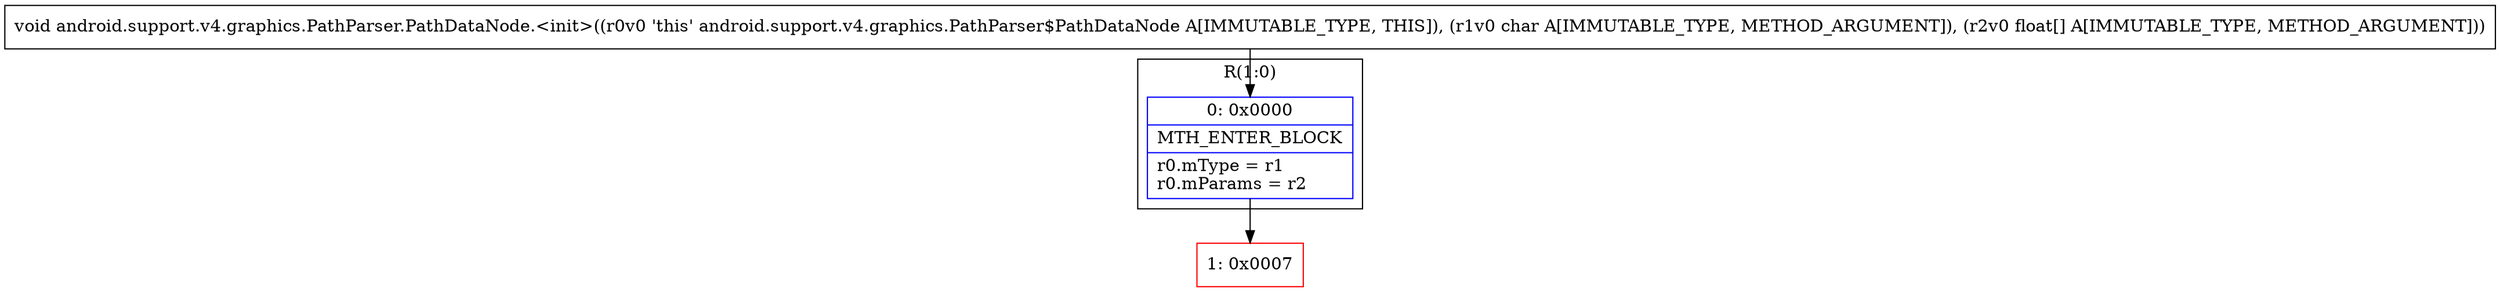 digraph "CFG forandroid.support.v4.graphics.PathParser.PathDataNode.\<init\>(C[F)V" {
subgraph cluster_Region_1668109701 {
label = "R(1:0)";
node [shape=record,color=blue];
Node_0 [shape=record,label="{0\:\ 0x0000|MTH_ENTER_BLOCK\l|r0.mType = r1\lr0.mParams = r2\l}"];
}
Node_1 [shape=record,color=red,label="{1\:\ 0x0007}"];
MethodNode[shape=record,label="{void android.support.v4.graphics.PathParser.PathDataNode.\<init\>((r0v0 'this' android.support.v4.graphics.PathParser$PathDataNode A[IMMUTABLE_TYPE, THIS]), (r1v0 char A[IMMUTABLE_TYPE, METHOD_ARGUMENT]), (r2v0 float[] A[IMMUTABLE_TYPE, METHOD_ARGUMENT])) }"];
MethodNode -> Node_0;
Node_0 -> Node_1;
}

